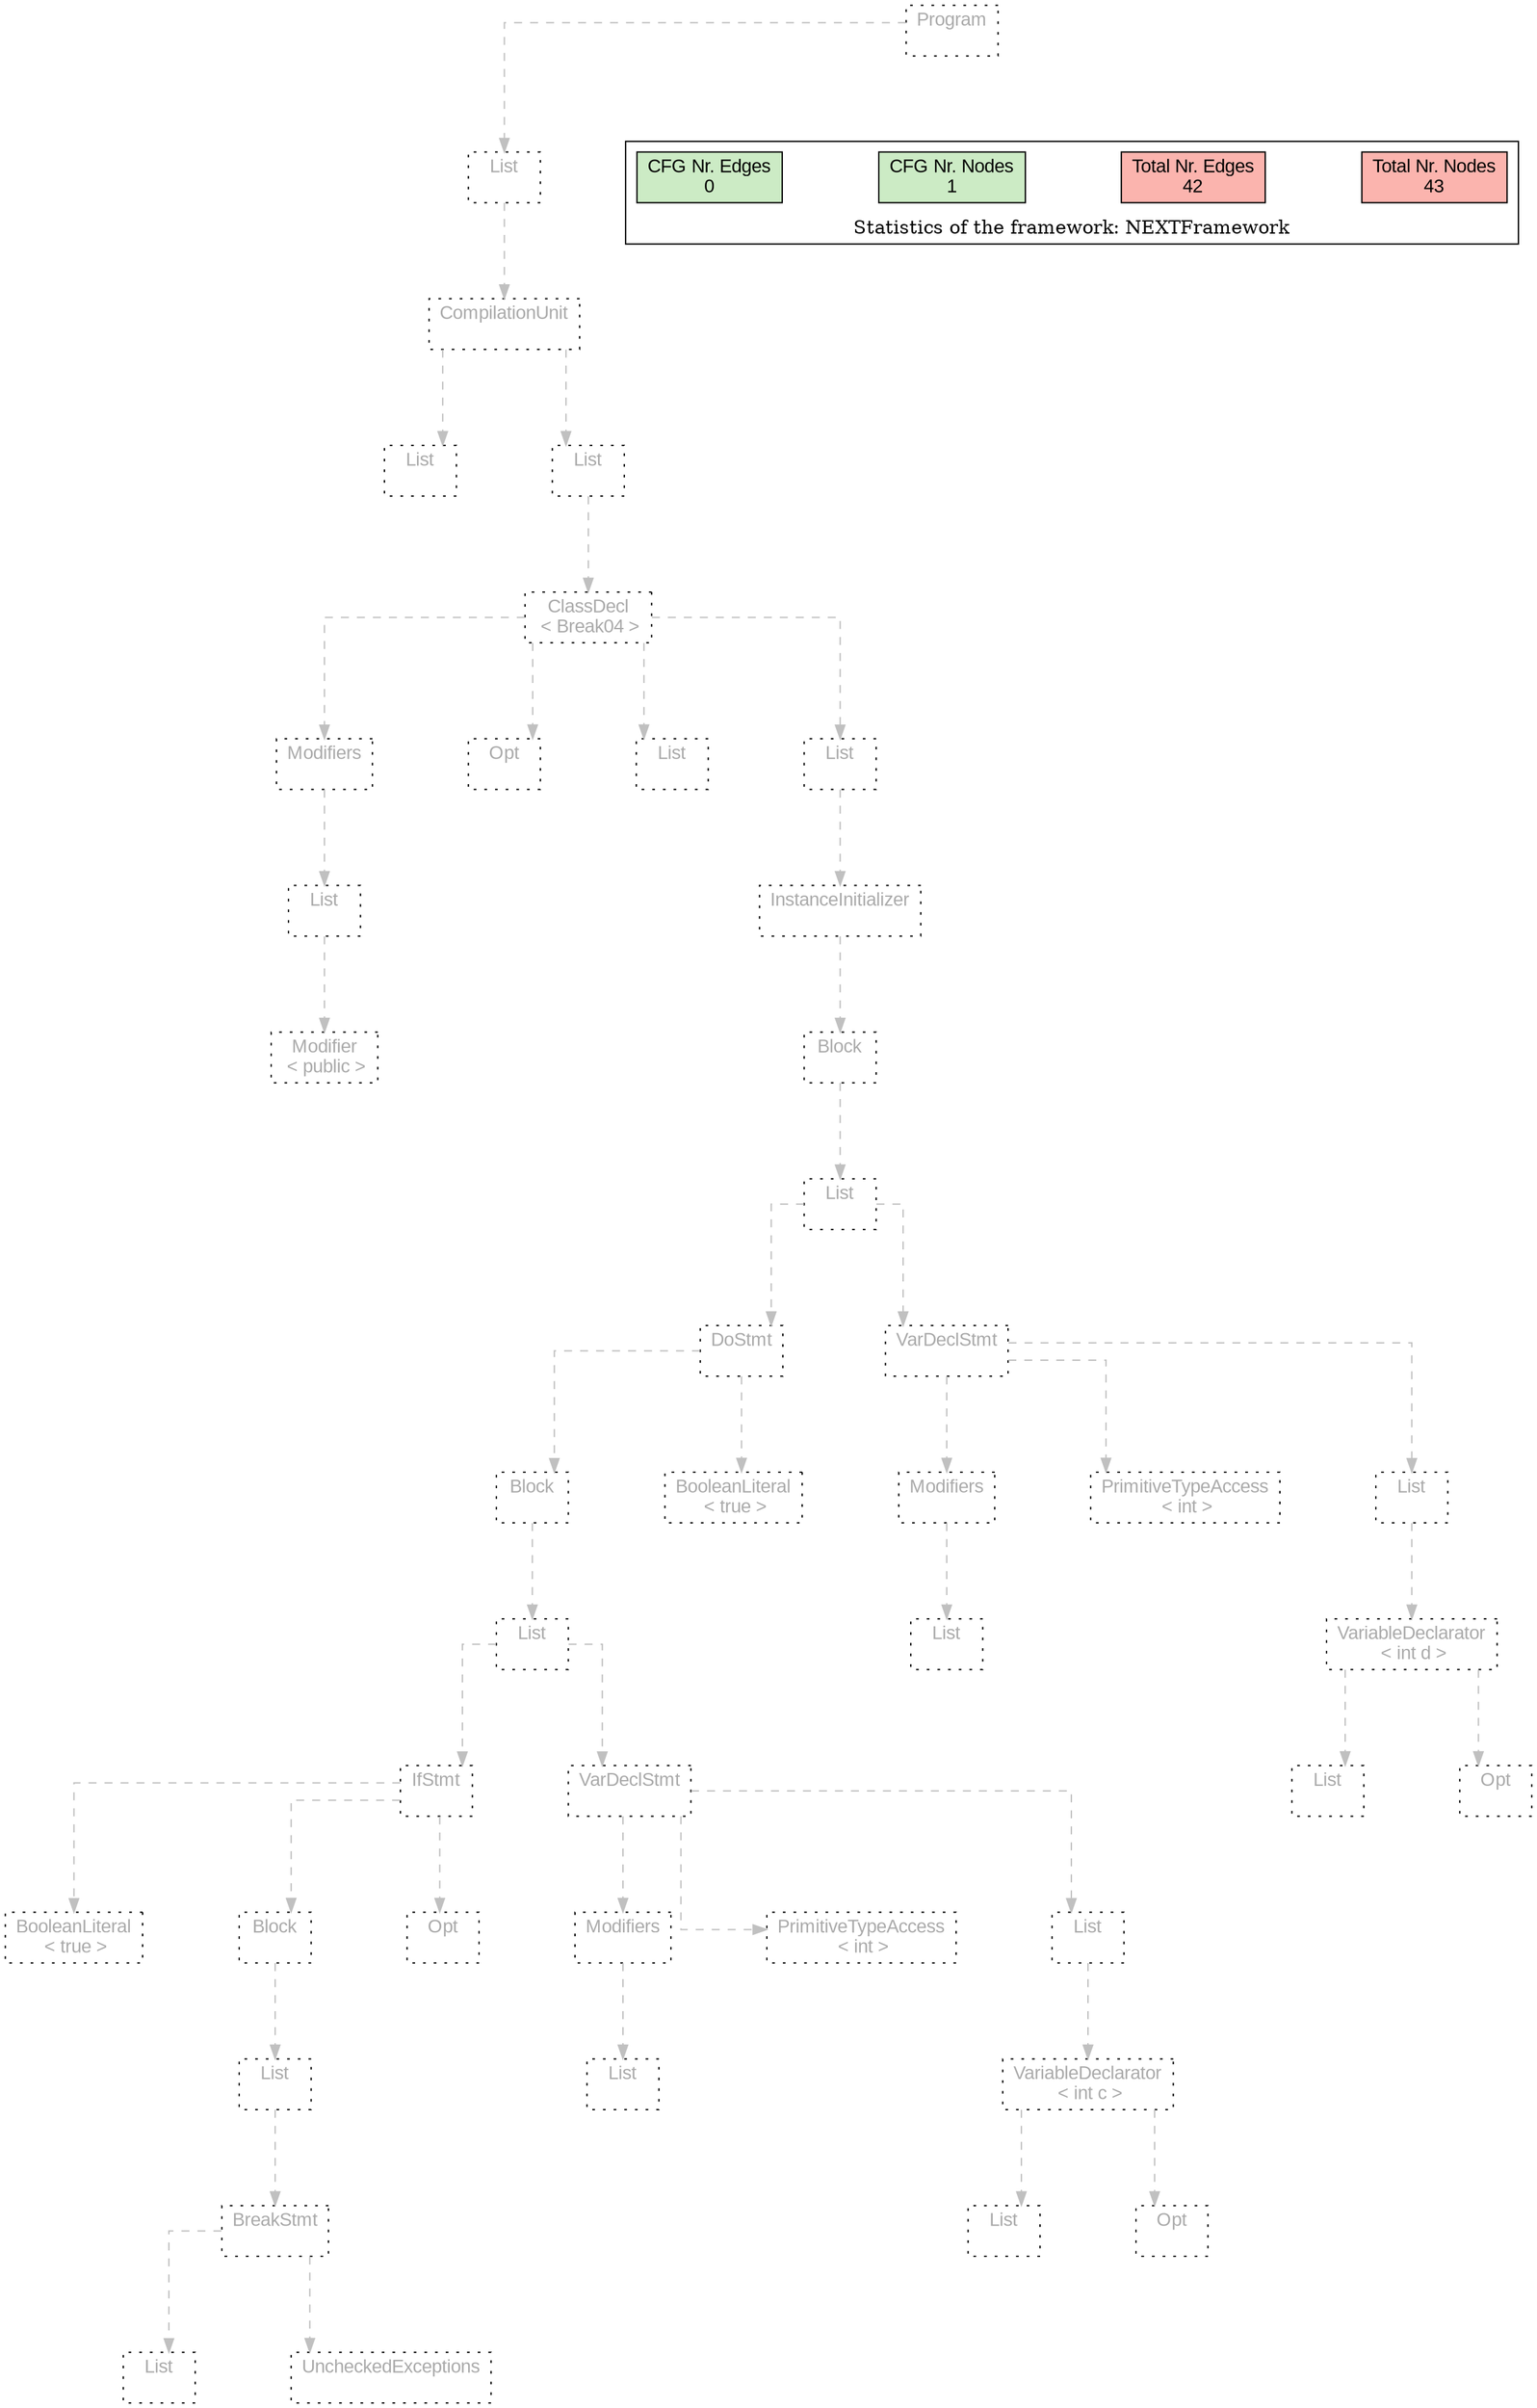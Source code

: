 digraph G {
graph [splines=ortho, nodesep="1", ranksep="1"]
node [shape=rect, fontname=Arial];
{ rank = same; "Program[0]"}
{ rank = same; "List[1]"}
{ rank = same; "CompilationUnit[2]"}
{ rank = same; "List[3]"; "List[4]"}
{ rank = same; "ClassDecl[5]"}
{ rank = same; "Modifiers[6]"; "Opt[9]"; "List[10]"; "List[11]"}
{ rank = same; "List[7]"; "InstanceInitializer[12]"}
{ rank = same; "Modifier[8]"; "Block[13]"}
{ rank = same; "List[14]"}
{ rank = same; "DoStmt[15]"; "VarDeclStmt[35]"}
{ rank = same; "Block[16]"; "BooleanLiteral[34]"; "Modifiers[36]"; "PrimitiveTypeAccess[38]"; "List[39]"}
{ rank = same; "List[17]"; "List[37]"; "VariableDeclarator[40]"}
{ rank = same; "IfStmt[18]"; "VarDeclStmt[26]"; "List[41]"; "Opt[42]"}
{ rank = same; "BooleanLiteral[19]"; "Block[20]"; "Opt[25]"; "Modifiers[27]"; "PrimitiveTypeAccess[29]"; "List[30]"}
{ rank = same; "List[21]"; "List[28]"; "VariableDeclarator[31]"}
{ rank = same; "BreakStmt[22]"; "List[32]"; "Opt[33]"}
{ rank = same; "List[24]"; "UncheckedExceptions[23]"}
"Program[0]" [label="Program\n ", style= dotted   fillcolor="#eeeeee" fontcolor="#aaaaaa"  ]
"List[1]" [label="List\n ", style= dotted   fillcolor="#eeeeee" fontcolor="#aaaaaa"  ]
"CompilationUnit[2]" [label="CompilationUnit\n ", style= dotted   fillcolor="#eeeeee" fontcolor="#aaaaaa"  ]
"List[3]" [label="List\n ", style= dotted   fillcolor="#eeeeee" fontcolor="#aaaaaa"  ]
"List[4]" [label="List\n ", style= dotted   fillcolor="#eeeeee" fontcolor="#aaaaaa"  ]
"ClassDecl[5]" [label="ClassDecl\n < Break04 >", style= dotted   fillcolor="#eeeeee" fontcolor="#aaaaaa"  ]
"Modifiers[6]" [label="Modifiers\n ", style= dotted   fillcolor="#eeeeee" fontcolor="#aaaaaa"  ]
"List[7]" [label="List\n ", style= dotted   fillcolor="#eeeeee" fontcolor="#aaaaaa"  ]
"Modifier[8]" [label="Modifier\n < public >", style= dotted   fillcolor="#eeeeee" fontcolor="#aaaaaa"  ]
"Opt[9]" [label="Opt\n ", style= dotted   fillcolor="#eeeeee" fontcolor="#aaaaaa"  ]
"List[10]" [label="List\n ", style= dotted   fillcolor="#eeeeee" fontcolor="#aaaaaa"  ]
"List[11]" [label="List\n ", style= dotted   fillcolor="#eeeeee" fontcolor="#aaaaaa"  ]
"InstanceInitializer[12]" [label="InstanceInitializer\n ", style= dotted   fillcolor="#eeeeee" fontcolor="#aaaaaa"  ]
"Block[13]" [label="Block\n ", style= dotted   fillcolor="#eeeeee" fontcolor="#aaaaaa"  ]
"List[14]" [label="List\n ", style= dotted   fillcolor="#eeeeee" fontcolor="#aaaaaa"  ]
"DoStmt[15]" [label="DoStmt\n ", style= dotted   fillcolor="#eeeeee" fontcolor="#aaaaaa"  ]
"Block[16]" [label="Block\n ", style= dotted   fillcolor="#eeeeee" fontcolor="#aaaaaa"  ]
"List[17]" [label="List\n ", style= dotted   fillcolor="#eeeeee" fontcolor="#aaaaaa"  ]
"IfStmt[18]" [label="IfStmt\n ", style= dotted   fillcolor="#eeeeee" fontcolor="#aaaaaa"  ]
"BooleanLiteral[19]" [label="BooleanLiteral\n < true >", style= dotted   fillcolor="#eeeeee" fontcolor="#aaaaaa"  ]
"Block[20]" [label="Block\n ", style= dotted   fillcolor="#eeeeee" fontcolor="#aaaaaa"  ]
"List[21]" [label="List\n ", style= dotted   fillcolor="#eeeeee" fontcolor="#aaaaaa"  ]
"BreakStmt[22]" [label="BreakStmt\n ", style= dotted   fillcolor="#eeeeee" fontcolor="#aaaaaa"  ]
"List[24]" [label="List\n ", style= dotted   fillcolor="#eeeeee" fontcolor="#aaaaaa"  ]
"UncheckedExceptions[23]" [label="UncheckedExceptions\n ", style= dotted   fillcolor="#eeeeee" fontcolor="#aaaaaa"  ]
"Opt[25]" [label="Opt\n ", style= dotted   fillcolor="#eeeeee" fontcolor="#aaaaaa"  ]
"VarDeclStmt[26]" [label="VarDeclStmt\n ", style= dotted   fillcolor="#eeeeee" fontcolor="#aaaaaa"  ]
"Modifiers[27]" [label="Modifiers\n ", style= dotted   fillcolor="#eeeeee" fontcolor="#aaaaaa"  ]
"List[28]" [label="List\n ", style= dotted   fillcolor="#eeeeee" fontcolor="#aaaaaa"  ]
"PrimitiveTypeAccess[29]" [label="PrimitiveTypeAccess\n < int >", style= dotted   fillcolor="#eeeeee" fontcolor="#aaaaaa"  ]
"List[30]" [label="List\n ", style= dotted   fillcolor="#eeeeee" fontcolor="#aaaaaa"  ]
"VariableDeclarator[31]" [label="VariableDeclarator\n < int c >", style= dotted   fillcolor="#eeeeee" fontcolor="#aaaaaa"  ]
"List[32]" [label="List\n ", style= dotted   fillcolor="#eeeeee" fontcolor="#aaaaaa"  ]
"Opt[33]" [label="Opt\n ", style= dotted   fillcolor="#eeeeee" fontcolor="#aaaaaa"  ]
"BooleanLiteral[34]" [label="BooleanLiteral\n < true >", style= dotted   fillcolor="#eeeeee" fontcolor="#aaaaaa"  ]
"VarDeclStmt[35]" [label="VarDeclStmt\n ", style= dotted   fillcolor="#eeeeee" fontcolor="#aaaaaa"  ]
"Modifiers[36]" [label="Modifiers\n ", style= dotted   fillcolor="#eeeeee" fontcolor="#aaaaaa"  ]
"List[37]" [label="List\n ", style= dotted   fillcolor="#eeeeee" fontcolor="#aaaaaa"  ]
"PrimitiveTypeAccess[38]" [label="PrimitiveTypeAccess\n < int >", style= dotted   fillcolor="#eeeeee" fontcolor="#aaaaaa"  ]
"List[39]" [label="List\n ", style= dotted   fillcolor="#eeeeee" fontcolor="#aaaaaa"  ]
"VariableDeclarator[40]" [label="VariableDeclarator\n < int d >", style= dotted   fillcolor="#eeeeee" fontcolor="#aaaaaa"  ]
"List[41]" [label="List\n ", style= dotted   fillcolor="#eeeeee" fontcolor="#aaaaaa"  ]
"Opt[42]" [label="Opt\n ", style= dotted   fillcolor="#eeeeee" fontcolor="#aaaaaa"  ]
"CompilationUnit[2]" -> "List[3]" [style=dashed, color=gray]
"List[7]" -> "Modifier[8]" [style=dashed, color=gray]
"Modifiers[6]" -> "List[7]" [style=dashed, color=gray]
"ClassDecl[5]" -> "Modifiers[6]" [style=dashed, color=gray]
"ClassDecl[5]" -> "Opt[9]" [style=dashed, color=gray]
"ClassDecl[5]" -> "List[10]" [style=dashed, color=gray]
"IfStmt[18]" -> "BooleanLiteral[19]" [style=dashed, color=gray]
"BreakStmt[22]" -> "List[24]" [style=dashed, color=gray]
"BreakStmt[22]" -> "UncheckedExceptions[23]" [style=dashed, color=gray]
"List[21]" -> "BreakStmt[22]" [style=dashed, color=gray]
"Block[20]" -> "List[21]" [style=dashed, color=gray]
"IfStmt[18]" -> "Block[20]" [style=dashed, color=gray]
"IfStmt[18]" -> "Opt[25]" [style=dashed, color=gray]
"List[17]" -> "IfStmt[18]" [style=dashed, color=gray]
"Modifiers[27]" -> "List[28]" [style=dashed, color=gray]
"VarDeclStmt[26]" -> "Modifiers[27]" [style=dashed, color=gray]
"VarDeclStmt[26]" -> "PrimitiveTypeAccess[29]" [style=dashed, color=gray]
"VariableDeclarator[31]" -> "List[32]" [style=dashed, color=gray]
"VariableDeclarator[31]" -> "Opt[33]" [style=dashed, color=gray]
"List[30]" -> "VariableDeclarator[31]" [style=dashed, color=gray]
"VarDeclStmt[26]" -> "List[30]" [style=dashed, color=gray]
"List[17]" -> "VarDeclStmt[26]" [style=dashed, color=gray]
"Block[16]" -> "List[17]" [style=dashed, color=gray]
"DoStmt[15]" -> "Block[16]" [style=dashed, color=gray]
"DoStmt[15]" -> "BooleanLiteral[34]" [style=dashed, color=gray]
"List[14]" -> "DoStmt[15]" [style=dashed, color=gray]
"Modifiers[36]" -> "List[37]" [style=dashed, color=gray]
"VarDeclStmt[35]" -> "Modifiers[36]" [style=dashed, color=gray]
"VarDeclStmt[35]" -> "PrimitiveTypeAccess[38]" [style=dashed, color=gray]
"VariableDeclarator[40]" -> "List[41]" [style=dashed, color=gray]
"VariableDeclarator[40]" -> "Opt[42]" [style=dashed, color=gray]
"List[39]" -> "VariableDeclarator[40]" [style=dashed, color=gray]
"VarDeclStmt[35]" -> "List[39]" [style=dashed, color=gray]
"List[14]" -> "VarDeclStmt[35]" [style=dashed, color=gray]
"Block[13]" -> "List[14]" [style=dashed, color=gray]
"InstanceInitializer[12]" -> "Block[13]" [style=dashed, color=gray]
"List[11]" -> "InstanceInitializer[12]" [style=dashed, color=gray]
"ClassDecl[5]" -> "List[11]" [style=dashed, color=gray]
"List[4]" -> "ClassDecl[5]" [style=dashed, color=gray]
"CompilationUnit[2]" -> "List[4]" [style=dashed, color=gray]
"List[1]" -> "CompilationUnit[2]" [style=dashed, color=gray]
"Program[0]" -> "List[1]" [style=dashed, color=gray]
"List[3]" -> "List[4]" [style=invis]
"Modifiers[6]" -> "Opt[9]" -> "List[10]" -> "List[11]" [style=invis]
"DoStmt[15]" -> "VarDeclStmt[35]" [style=invis]
"Block[16]" -> "BooleanLiteral[34]" [style=invis]
"IfStmt[18]" -> "VarDeclStmt[26]" [style=invis]
"BooleanLiteral[19]" -> "Block[20]" -> "Opt[25]" [style=invis]
"Modifiers[27]" -> "PrimitiveTypeAccess[29]" -> "List[30]" [style=invis]
"List[32]" -> "Opt[33]" [style=invis]
"Modifiers[36]" -> "PrimitiveTypeAccess[38]" -> "List[39]" [style=invis]
"List[41]" -> "Opt[42]" [style=invis]

subgraph cluster_legend {
{node [style=filled, fillcolor=1, colorscheme="pastel13"]
Nodes [label="Total Nr. Nodes
43", fillcolor=1]
Edges [label="Total Nr. Edges
42", fillcolor=1]
NodesCFG [label="CFG Nr. Nodes
1", fillcolor=3]
EdgesCFG [label="CFG Nr. Edges
0", fillcolor=3]
Nodes-> "Program[0]" -> NodesCFG  [style="invis"]
Edges -> "Program[0]" ->EdgesCFG [style="invis"]}
label = "Statistics of the framework: NEXTFramework"
style="solid"
ranksep=0.05
nodesep=0.01
labelloc = b
len=2
}}